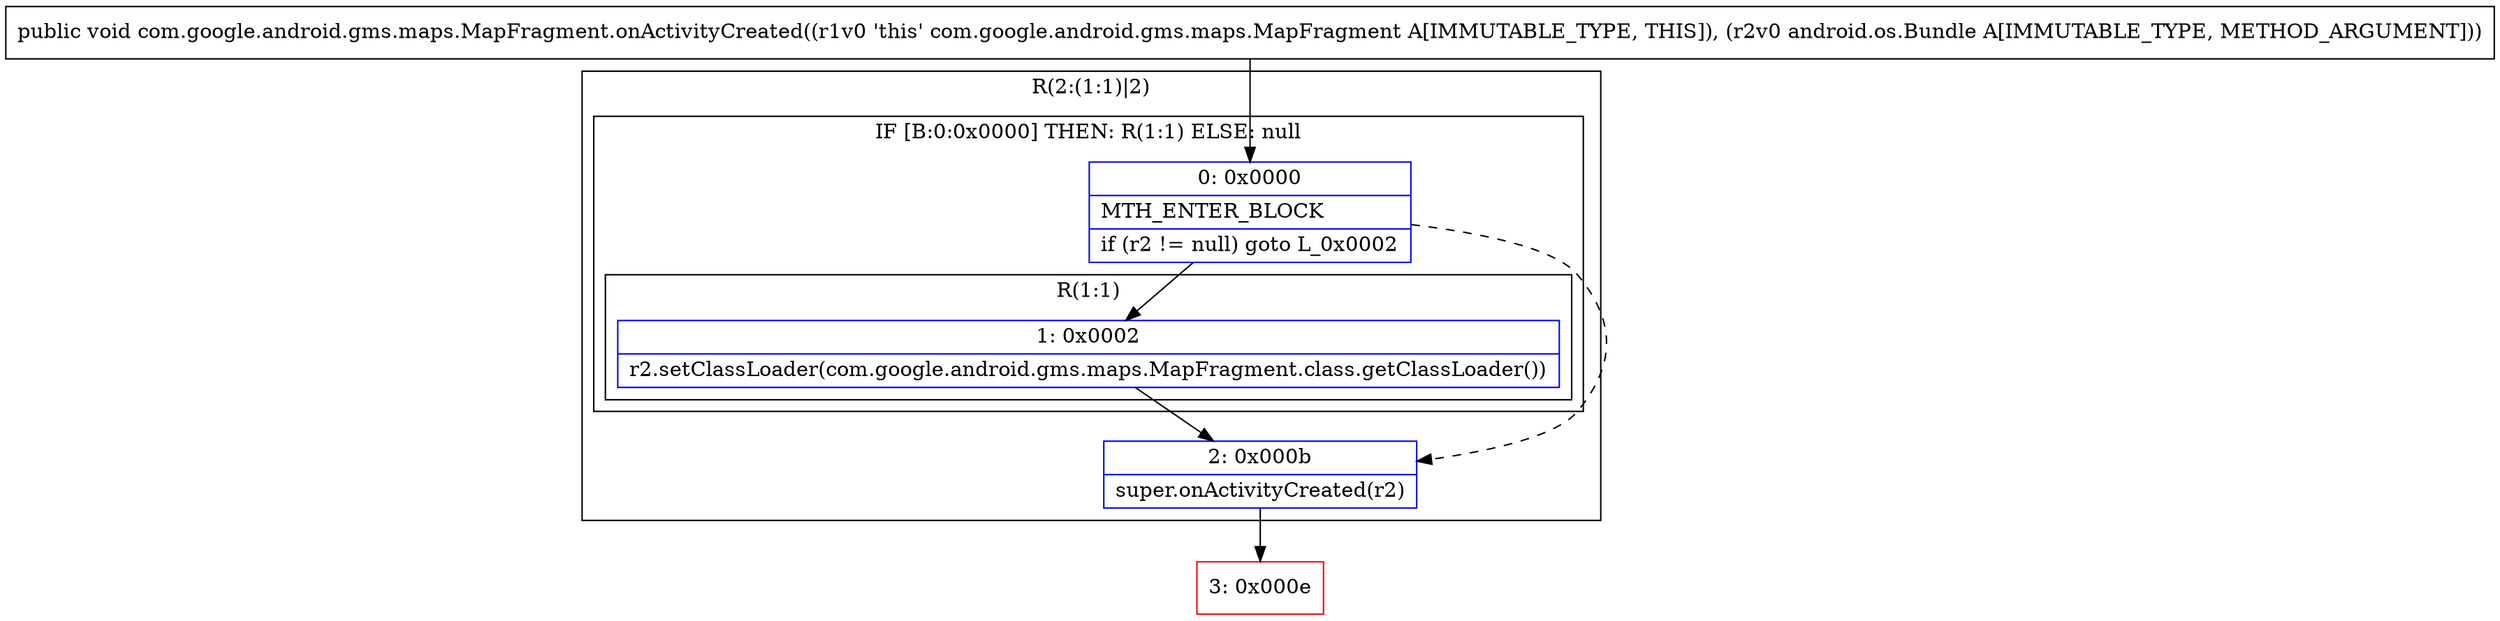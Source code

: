 digraph "CFG forcom.google.android.gms.maps.MapFragment.onActivityCreated(Landroid\/os\/Bundle;)V" {
subgraph cluster_Region_1194356874 {
label = "R(2:(1:1)|2)";
node [shape=record,color=blue];
subgraph cluster_IfRegion_1981905975 {
label = "IF [B:0:0x0000] THEN: R(1:1) ELSE: null";
node [shape=record,color=blue];
Node_0 [shape=record,label="{0\:\ 0x0000|MTH_ENTER_BLOCK\l|if (r2 != null) goto L_0x0002\l}"];
subgraph cluster_Region_2005944143 {
label = "R(1:1)";
node [shape=record,color=blue];
Node_1 [shape=record,label="{1\:\ 0x0002|r2.setClassLoader(com.google.android.gms.maps.MapFragment.class.getClassLoader())\l}"];
}
}
Node_2 [shape=record,label="{2\:\ 0x000b|super.onActivityCreated(r2)\l}"];
}
Node_3 [shape=record,color=red,label="{3\:\ 0x000e}"];
MethodNode[shape=record,label="{public void com.google.android.gms.maps.MapFragment.onActivityCreated((r1v0 'this' com.google.android.gms.maps.MapFragment A[IMMUTABLE_TYPE, THIS]), (r2v0 android.os.Bundle A[IMMUTABLE_TYPE, METHOD_ARGUMENT])) }"];
MethodNode -> Node_0;
Node_0 -> Node_1;
Node_0 -> Node_2[style=dashed];
Node_1 -> Node_2;
Node_2 -> Node_3;
}

